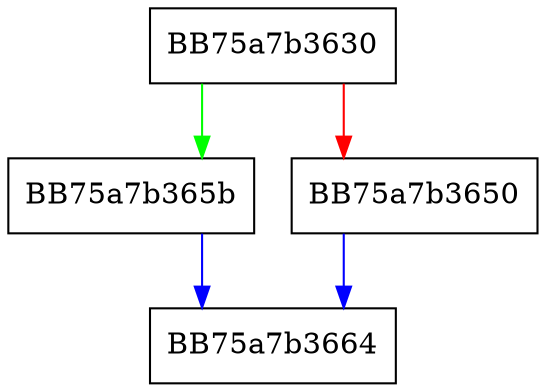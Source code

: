 digraph FPU_fld_ext {
  node [shape="box"];
  graph [splines=ortho];
  BB75a7b3630 -> BB75a7b365b [color="green"];
  BB75a7b3630 -> BB75a7b3650 [color="red"];
  BB75a7b3650 -> BB75a7b3664 [color="blue"];
  BB75a7b365b -> BB75a7b3664 [color="blue"];
}